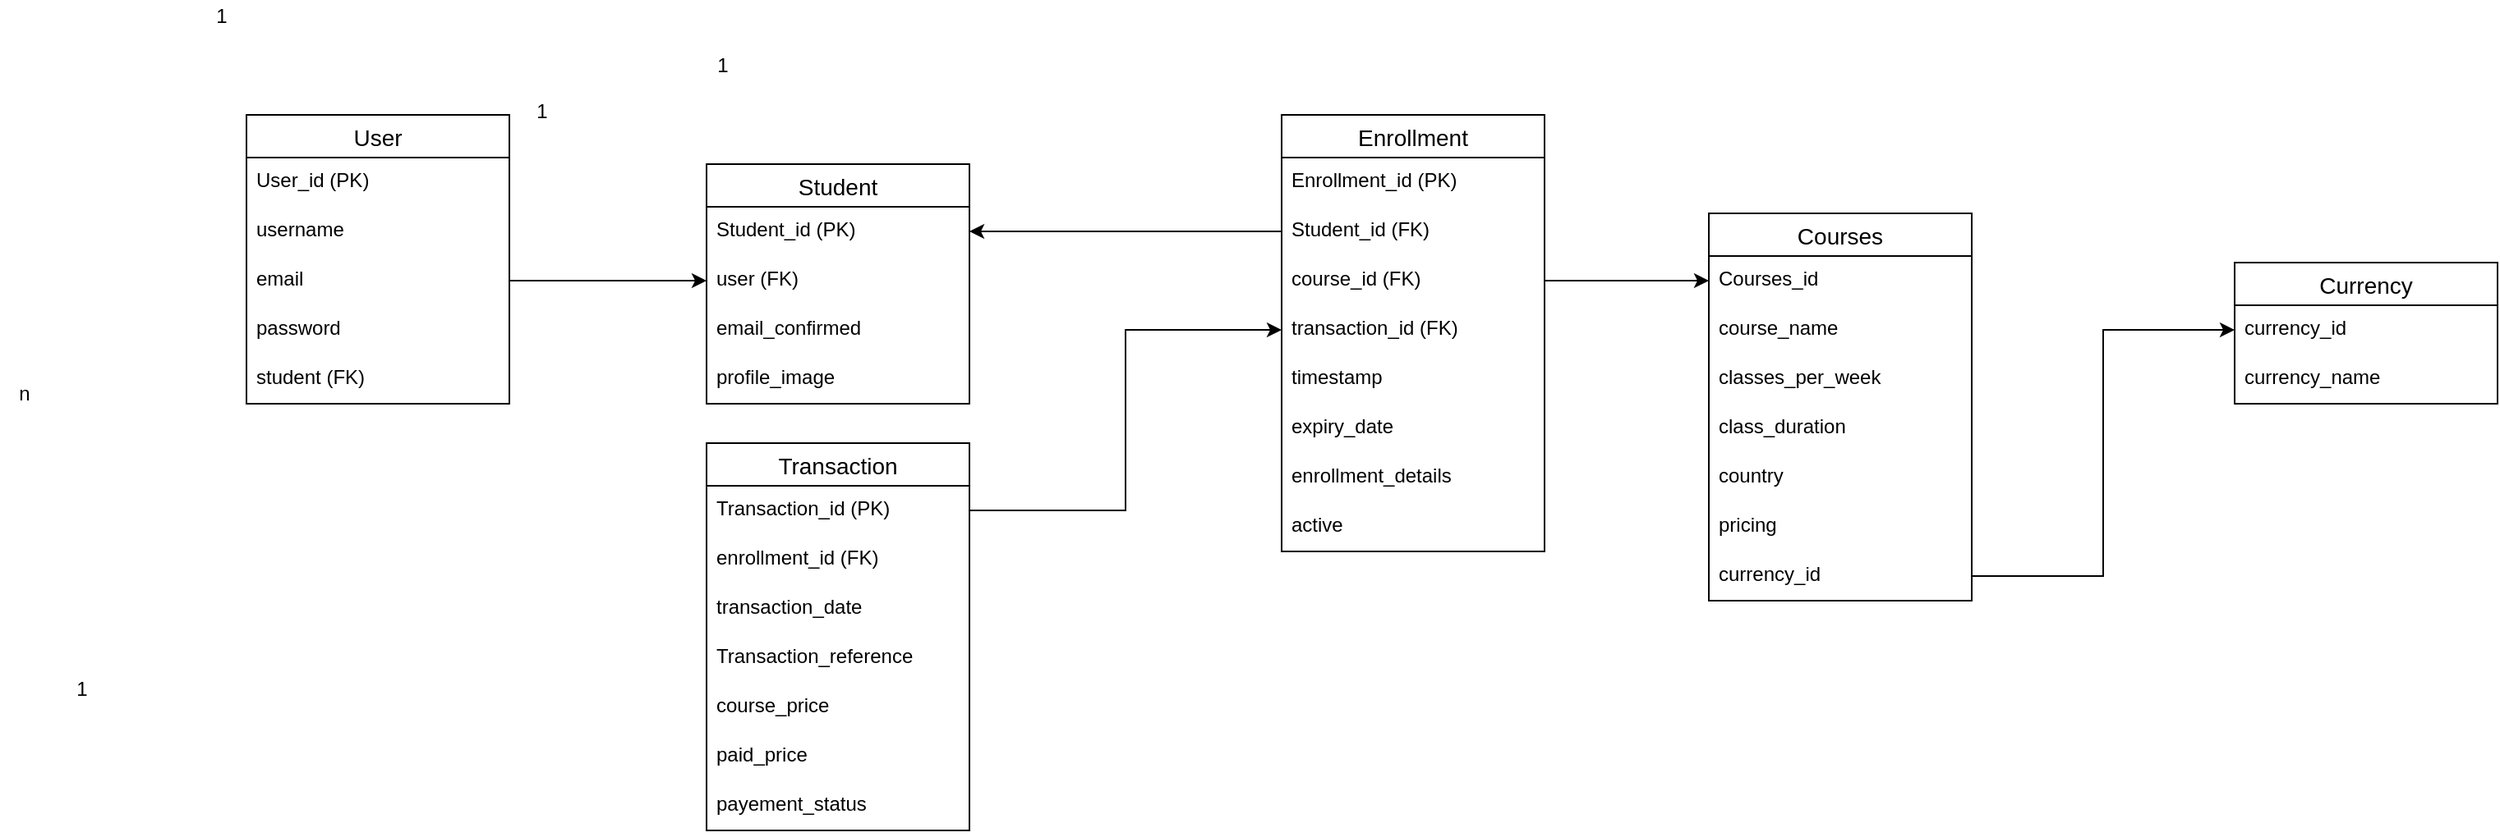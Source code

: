 <mxfile version="13.4.5" type="device"><diagram id="enEqMiAOqY3vpAoNfRH_" name="Page-1"><mxGraphModel dx="1952" dy="636" grid="1" gridSize="10" guides="1" tooltips="1" connect="1" arrows="1" fold="1" page="1" pageScale="1" pageWidth="850" pageHeight="1100" math="0" shadow="0"><root><mxCell id="0"/><mxCell id="1" parent="0"/><mxCell id="InyBhB9F7U_L_cx8zEb9-27" value="1" style="text;html=1;strokeColor=none;fillColor=none;align=center;verticalAlign=middle;whiteSpace=wrap;rounded=0;" parent="1" vertex="1"><mxGeometry x="350" y="580" width="40" height="20" as="geometry"/></mxCell><mxCell id="InyBhB9F7U_L_cx8zEb9-28" value="1" style="text;html=1;strokeColor=none;fillColor=none;align=center;verticalAlign=middle;whiteSpace=wrap;rounded=0;" parent="1" vertex="1"><mxGeometry x="240" y="608" width="40" height="20" as="geometry"/></mxCell><mxCell id="InyBhB9F7U_L_cx8zEb9-44" value="1" style="text;html=1;strokeColor=none;fillColor=none;align=center;verticalAlign=middle;whiteSpace=wrap;rounded=0;" parent="1" vertex="1"><mxGeometry x="50" y="550" width="30" height="20" as="geometry"/></mxCell><mxCell id="InyBhB9F7U_L_cx8zEb9-45" value="n" style="text;html=1;strokeColor=none;fillColor=none;align=center;verticalAlign=middle;whiteSpace=wrap;rounded=0;" parent="1" vertex="1"><mxGeometry x="-70" y="780" width="30" height="20" as="geometry"/></mxCell><mxCell id="InyBhB9F7U_L_cx8zEb9-54" style="edgeStyle=orthogonalEdgeStyle;rounded=0;orthogonalLoop=1;jettySize=auto;html=1;entryX=0;entryY=0.5;entryDx=0;entryDy=0;" parent="1" source="InyBhB9F7U_L_cx8zEb9-18" target="InyBhB9F7U_L_cx8zEb9-22" edge="1"><mxGeometry relative="1" as="geometry"/></mxCell><mxCell id="InyBhB9F7U_L_cx8zEb9-63" value="1" style="text;html=1;strokeColor=none;fillColor=none;align=center;verticalAlign=middle;whiteSpace=wrap;rounded=0;" parent="1" vertex="1"><mxGeometry x="-40" y="960" width="40" height="20" as="geometry"/></mxCell><mxCell id="9wCl56OWsUf_U9cFWsJ--3" style="edgeStyle=orthogonalEdgeStyle;rounded=0;orthogonalLoop=1;jettySize=auto;html=1;entryX=0;entryY=0.5;entryDx=0;entryDy=0;" parent="1" source="InyBhB9F7U_L_cx8zEb9-67" target="InyBhB9F7U_L_cx8zEb9-65" edge="1"><mxGeometry relative="1" as="geometry"/></mxCell><mxCell id="9wCl56OWsUf_U9cFWsJ--4" style="rounded=0;orthogonalLoop=1;jettySize=auto;html=1;entryX=1;entryY=0.5;entryDx=0;entryDy=0;exitX=0;exitY=0.5;exitDx=0;exitDy=0;" parent="1" source="InyBhB9F7U_L_cx8zEb9-38" target="_q_6WasiDKg_UYSXSDuG-4" edge="1"><mxGeometry relative="1" as="geometry"/></mxCell><mxCell id="9wCl56OWsUf_U9cFWsJ--5" style="rounded=0;orthogonalLoop=1;jettySize=auto;html=1;entryX=0;entryY=0.5;entryDx=0;entryDy=0;exitX=1;exitY=0.5;exitDx=0;exitDy=0;" parent="1" source="_q_6WasiDKg_UYSXSDuG-1" target="_q_6WasiDKg_UYSXSDuG-3" edge="1"><mxGeometry relative="1" as="geometry"/></mxCell><mxCell id="InyBhB9F7U_L_cx8zEb9-37" value="Enrollment" style="swimlane;fontStyle=0;childLayout=stackLayout;horizontal=1;startSize=26;horizontalStack=0;resizeParent=1;resizeParentMax=0;resizeLast=0;collapsible=1;marginBottom=0;align=center;fontSize=14;" parent="1" vertex="1"><mxGeometry x="710" y="620" width="160" height="266" as="geometry"/></mxCell><mxCell id="InyBhB9F7U_L_cx8zEb9-57" value="Enrollment_id (PK)" style="text;strokeColor=none;fillColor=none;spacingLeft=4;spacingRight=4;overflow=hidden;rotatable=0;points=[[0,0.5],[1,0.5]];portConstraint=eastwest;fontSize=12;" parent="InyBhB9F7U_L_cx8zEb9-37" vertex="1"><mxGeometry y="26" width="160" height="30" as="geometry"/></mxCell><mxCell id="InyBhB9F7U_L_cx8zEb9-38" value="Student_id (FK)" style="text;strokeColor=none;fillColor=none;spacingLeft=4;spacingRight=4;overflow=hidden;rotatable=0;points=[[0,0.5],[1,0.5]];portConstraint=eastwest;fontSize=12;" parent="InyBhB9F7U_L_cx8zEb9-37" vertex="1"><mxGeometry y="56" width="160" height="30" as="geometry"/></mxCell><mxCell id="_q_6WasiDKg_UYSXSDuG-1" value="course_id (FK)" style="text;strokeColor=none;fillColor=none;spacingLeft=4;spacingRight=4;overflow=hidden;rotatable=0;points=[[0,0.5],[1,0.5]];portConstraint=eastwest;fontSize=12;" parent="InyBhB9F7U_L_cx8zEb9-37" vertex="1"><mxGeometry y="86" width="160" height="30" as="geometry"/></mxCell><mxCell id="InyBhB9F7U_L_cx8zEb9-65" value="transaction_id (FK)" style="text;strokeColor=none;fillColor=none;spacingLeft=4;spacingRight=4;overflow=hidden;rotatable=0;points=[[0,0.5],[1,0.5]];portConstraint=eastwest;fontSize=12;" parent="InyBhB9F7U_L_cx8zEb9-37" vertex="1"><mxGeometry y="116" width="160" height="30" as="geometry"/></mxCell><mxCell id="InyBhB9F7U_L_cx8zEb9-39" value="timestamp" style="text;strokeColor=none;fillColor=none;spacingLeft=4;spacingRight=4;overflow=hidden;rotatable=0;points=[[0,0.5],[1,0.5]];portConstraint=eastwest;fontSize=12;" parent="InyBhB9F7U_L_cx8zEb9-37" vertex="1"><mxGeometry y="146" width="160" height="30" as="geometry"/></mxCell><mxCell id="InyBhB9F7U_L_cx8zEb9-40" value="expiry_date" style="text;strokeColor=none;fillColor=none;spacingLeft=4;spacingRight=4;overflow=hidden;rotatable=0;points=[[0,0.5],[1,0.5]];portConstraint=eastwest;fontSize=12;" parent="InyBhB9F7U_L_cx8zEb9-37" vertex="1"><mxGeometry y="176" width="160" height="30" as="geometry"/></mxCell><mxCell id="InyBhB9F7U_L_cx8zEb9-41" value="enrollment_details" style="text;strokeColor=none;fillColor=none;spacingLeft=4;spacingRight=4;overflow=hidden;rotatable=0;points=[[0,0.5],[1,0.5]];portConstraint=eastwest;fontSize=12;" parent="InyBhB9F7U_L_cx8zEb9-37" vertex="1"><mxGeometry y="206" width="160" height="30" as="geometry"/></mxCell><mxCell id="InyBhB9F7U_L_cx8zEb9-42" value="active" style="text;strokeColor=none;fillColor=none;spacingLeft=4;spacingRight=4;overflow=hidden;rotatable=0;points=[[0,0.5],[1,0.5]];portConstraint=eastwest;fontSize=12;" parent="InyBhB9F7U_L_cx8zEb9-37" vertex="1"><mxGeometry y="236" width="160" height="30" as="geometry"/></mxCell><mxCell id="InyBhB9F7U_L_cx8zEb9-21" value="Student" style="swimlane;fontStyle=0;childLayout=stackLayout;horizontal=1;startSize=26;horizontalStack=0;resizeParent=1;resizeParentMax=0;resizeLast=0;collapsible=1;marginBottom=0;align=center;fontSize=14;" parent="1" vertex="1"><mxGeometry x="360" y="650" width="160" height="146" as="geometry"/></mxCell><mxCell id="_q_6WasiDKg_UYSXSDuG-4" value="Student_id (PK)" style="text;strokeColor=none;fillColor=none;spacingLeft=4;spacingRight=4;overflow=hidden;rotatable=0;points=[[0,0.5],[1,0.5]];portConstraint=eastwest;fontSize=12;" parent="InyBhB9F7U_L_cx8zEb9-21" vertex="1"><mxGeometry y="26" width="160" height="30" as="geometry"/></mxCell><mxCell id="InyBhB9F7U_L_cx8zEb9-22" value="user (FK)" style="text;strokeColor=none;fillColor=none;spacingLeft=4;spacingRight=4;overflow=hidden;rotatable=0;points=[[0,0.5],[1,0.5]];portConstraint=eastwest;fontSize=12;" parent="InyBhB9F7U_L_cx8zEb9-21" vertex="1"><mxGeometry y="56" width="160" height="30" as="geometry"/></mxCell><mxCell id="InyBhB9F7U_L_cx8zEb9-23" value="email_confirmed" style="text;strokeColor=none;fillColor=none;spacingLeft=4;spacingRight=4;overflow=hidden;rotatable=0;points=[[0,0.5],[1,0.5]];portConstraint=eastwest;fontSize=12;" parent="InyBhB9F7U_L_cx8zEb9-21" vertex="1"><mxGeometry y="86" width="160" height="30" as="geometry"/></mxCell><mxCell id="InyBhB9F7U_L_cx8zEb9-24" value="profile_image" style="text;strokeColor=none;fillColor=none;spacingLeft=4;spacingRight=4;overflow=hidden;rotatable=0;points=[[0,0.5],[1,0.5]];portConstraint=eastwest;fontSize=12;" parent="InyBhB9F7U_L_cx8zEb9-21" vertex="1"><mxGeometry y="116" width="160" height="30" as="geometry"/></mxCell><mxCell id="InyBhB9F7U_L_cx8zEb9-16" value="User" style="swimlane;fontStyle=0;childLayout=stackLayout;horizontal=1;startSize=26;horizontalStack=0;resizeParent=1;resizeParentMax=0;resizeLast=0;collapsible=1;marginBottom=0;align=center;fontSize=14;" parent="1" vertex="1"><mxGeometry x="80" y="620" width="160" height="176" as="geometry"/></mxCell><mxCell id="InyBhB9F7U_L_cx8zEb9-55" value="User_id (PK)" style="text;strokeColor=none;fillColor=none;spacingLeft=4;spacingRight=4;overflow=hidden;rotatable=0;points=[[0,0.5],[1,0.5]];portConstraint=eastwest;fontSize=12;" parent="InyBhB9F7U_L_cx8zEb9-16" vertex="1"><mxGeometry y="26" width="160" height="30" as="geometry"/></mxCell><mxCell id="InyBhB9F7U_L_cx8zEb9-17" value="username" style="text;strokeColor=none;fillColor=none;spacingLeft=4;spacingRight=4;overflow=hidden;rotatable=0;points=[[0,0.5],[1,0.5]];portConstraint=eastwest;fontSize=12;" parent="InyBhB9F7U_L_cx8zEb9-16" vertex="1"><mxGeometry y="56" width="160" height="30" as="geometry"/></mxCell><mxCell id="InyBhB9F7U_L_cx8zEb9-18" value="email" style="text;strokeColor=none;fillColor=none;spacingLeft=4;spacingRight=4;overflow=hidden;rotatable=0;points=[[0,0.5],[1,0.5]];portConstraint=eastwest;fontSize=12;" parent="InyBhB9F7U_L_cx8zEb9-16" vertex="1"><mxGeometry y="86" width="160" height="30" as="geometry"/></mxCell><mxCell id="InyBhB9F7U_L_cx8zEb9-19" value="password" style="text;strokeColor=none;fillColor=none;spacingLeft=4;spacingRight=4;overflow=hidden;rotatable=0;points=[[0,0.5],[1,0.5]];portConstraint=eastwest;fontSize=12;" parent="InyBhB9F7U_L_cx8zEb9-16" vertex="1"><mxGeometry y="116" width="160" height="30" as="geometry"/></mxCell><mxCell id="InyBhB9F7U_L_cx8zEb9-20" value="student (FK)" style="text;strokeColor=none;fillColor=none;spacingLeft=4;spacingRight=4;overflow=hidden;rotatable=0;points=[[0,0.5],[1,0.5]];portConstraint=eastwest;fontSize=12;" parent="InyBhB9F7U_L_cx8zEb9-16" vertex="1"><mxGeometry y="146" width="160" height="30" as="geometry"/></mxCell><mxCell id="InyBhB9F7U_L_cx8zEb9-66" value="Transaction" style="swimlane;fontStyle=0;childLayout=stackLayout;horizontal=1;startSize=26;horizontalStack=0;resizeParent=1;resizeParentMax=0;resizeLast=0;collapsible=1;marginBottom=0;align=center;fontSize=14;" parent="1" vertex="1"><mxGeometry x="360" y="820" width="160" height="236" as="geometry"/></mxCell><mxCell id="InyBhB9F7U_L_cx8zEb9-67" value="Transaction_id (PK)" style="text;strokeColor=none;fillColor=none;spacingLeft=4;spacingRight=4;overflow=hidden;rotatable=0;points=[[0,0.5],[1,0.5]];portConstraint=eastwest;fontSize=12;" parent="InyBhB9F7U_L_cx8zEb9-66" vertex="1"><mxGeometry y="26" width="160" height="30" as="geometry"/></mxCell><mxCell id="InyBhB9F7U_L_cx8zEb9-68" value="enrollment_id (FK)" style="text;strokeColor=none;fillColor=none;spacingLeft=4;spacingRight=4;overflow=hidden;rotatable=0;points=[[0,0.5],[1,0.5]];portConstraint=eastwest;fontSize=12;" parent="InyBhB9F7U_L_cx8zEb9-66" vertex="1"><mxGeometry y="56" width="160" height="30" as="geometry"/></mxCell><mxCell id="InyBhB9F7U_L_cx8zEb9-69" value="transaction_date" style="text;strokeColor=none;fillColor=none;spacingLeft=4;spacingRight=4;overflow=hidden;rotatable=0;points=[[0,0.5],[1,0.5]];portConstraint=eastwest;fontSize=12;" parent="InyBhB9F7U_L_cx8zEb9-66" vertex="1"><mxGeometry y="86" width="160" height="30" as="geometry"/></mxCell><mxCell id="InyBhB9F7U_L_cx8zEb9-70" value="Transaction_reference" style="text;strokeColor=none;fillColor=none;spacingLeft=4;spacingRight=4;overflow=hidden;rotatable=0;points=[[0,0.5],[1,0.5]];portConstraint=eastwest;fontSize=12;" parent="InyBhB9F7U_L_cx8zEb9-66" vertex="1"><mxGeometry y="116" width="160" height="30" as="geometry"/></mxCell><mxCell id="InyBhB9F7U_L_cx8zEb9-71" value="course_price" style="text;strokeColor=none;fillColor=none;spacingLeft=4;spacingRight=4;overflow=hidden;rotatable=0;points=[[0,0.5],[1,0.5]];portConstraint=eastwest;fontSize=12;" parent="InyBhB9F7U_L_cx8zEb9-66" vertex="1"><mxGeometry y="146" width="160" height="30" as="geometry"/></mxCell><mxCell id="InyBhB9F7U_L_cx8zEb9-72" value="paid_price" style="text;strokeColor=none;fillColor=none;spacingLeft=4;spacingRight=4;overflow=hidden;rotatable=0;points=[[0,0.5],[1,0.5]];portConstraint=eastwest;fontSize=12;" parent="InyBhB9F7U_L_cx8zEb9-66" vertex="1"><mxGeometry y="176" width="160" height="30" as="geometry"/></mxCell><mxCell id="InyBhB9F7U_L_cx8zEb9-73" value="payement_status" style="text;strokeColor=none;fillColor=none;spacingLeft=4;spacingRight=4;overflow=hidden;rotatable=0;points=[[0,0.5],[1,0.5]];portConstraint=eastwest;fontSize=12;" parent="InyBhB9F7U_L_cx8zEb9-66" vertex="1"><mxGeometry y="206" width="160" height="30" as="geometry"/></mxCell><mxCell id="InyBhB9F7U_L_cx8zEb9-29" value="Courses" style="swimlane;fontStyle=0;childLayout=stackLayout;horizontal=1;startSize=26;horizontalStack=0;resizeParent=1;resizeParentMax=0;resizeLast=0;collapsible=1;marginBottom=0;align=center;fontSize=14;" parent="1" vertex="1"><mxGeometry x="970" y="680" width="160" height="236" as="geometry"/></mxCell><mxCell id="_q_6WasiDKg_UYSXSDuG-3" value="Courses_id" style="text;strokeColor=none;fillColor=none;spacingLeft=4;spacingRight=4;overflow=hidden;rotatable=0;points=[[0,0.5],[1,0.5]];portConstraint=eastwest;fontSize=12;" parent="InyBhB9F7U_L_cx8zEb9-29" vertex="1"><mxGeometry y="26" width="160" height="30" as="geometry"/></mxCell><mxCell id="InyBhB9F7U_L_cx8zEb9-31" value="course_name" style="text;strokeColor=none;fillColor=none;spacingLeft=4;spacingRight=4;overflow=hidden;rotatable=0;points=[[0,0.5],[1,0.5]];portConstraint=eastwest;fontSize=12;" parent="InyBhB9F7U_L_cx8zEb9-29" vertex="1"><mxGeometry y="56" width="160" height="30" as="geometry"/></mxCell><mxCell id="InyBhB9F7U_L_cx8zEb9-32" value="classes_per_week" style="text;strokeColor=none;fillColor=none;spacingLeft=4;spacingRight=4;overflow=hidden;rotatable=0;points=[[0,0.5],[1,0.5]];portConstraint=eastwest;fontSize=12;" parent="InyBhB9F7U_L_cx8zEb9-29" vertex="1"><mxGeometry y="86" width="160" height="30" as="geometry"/></mxCell><mxCell id="InyBhB9F7U_L_cx8zEb9-33" value="class_duration" style="text;strokeColor=none;fillColor=none;spacingLeft=4;spacingRight=4;overflow=hidden;rotatable=0;points=[[0,0.5],[1,0.5]];portConstraint=eastwest;fontSize=12;" parent="InyBhB9F7U_L_cx8zEb9-29" vertex="1"><mxGeometry y="116" width="160" height="30" as="geometry"/></mxCell><mxCell id="InyBhB9F7U_L_cx8zEb9-34" value="country" style="text;strokeColor=none;fillColor=none;spacingLeft=4;spacingRight=4;overflow=hidden;rotatable=0;points=[[0,0.5],[1,0.5]];portConstraint=eastwest;fontSize=12;" parent="InyBhB9F7U_L_cx8zEb9-29" vertex="1"><mxGeometry y="146" width="160" height="30" as="geometry"/></mxCell><mxCell id="InyBhB9F7U_L_cx8zEb9-35" value="pricing" style="text;strokeColor=none;fillColor=none;spacingLeft=4;spacingRight=4;overflow=hidden;rotatable=0;points=[[0,0.5],[1,0.5]];portConstraint=eastwest;fontSize=12;" parent="InyBhB9F7U_L_cx8zEb9-29" vertex="1"><mxGeometry y="176" width="160" height="30" as="geometry"/></mxCell><mxCell id="NPKQTcDMEfB9DUM1swut-9" value="currency_id" style="text;strokeColor=none;fillColor=none;spacingLeft=4;spacingRight=4;overflow=hidden;rotatable=0;points=[[0,0.5],[1,0.5]];portConstraint=eastwest;fontSize=12;" vertex="1" parent="InyBhB9F7U_L_cx8zEb9-29"><mxGeometry y="206" width="160" height="30" as="geometry"/></mxCell><mxCell id="NPKQTcDMEfB9DUM1swut-10" style="edgeStyle=orthogonalEdgeStyle;rounded=0;orthogonalLoop=1;jettySize=auto;html=1;entryX=0;entryY=0.5;entryDx=0;entryDy=0;" edge="1" parent="1" source="NPKQTcDMEfB9DUM1swut-9" target="NPKQTcDMEfB9DUM1swut-3"><mxGeometry relative="1" as="geometry"/></mxCell><mxCell id="NPKQTcDMEfB9DUM1swut-2" value="Currency" style="swimlane;fontStyle=0;childLayout=stackLayout;horizontal=1;startSize=26;horizontalStack=0;resizeParent=1;resizeParentMax=0;resizeLast=0;collapsible=1;marginBottom=0;align=center;fontSize=14;" vertex="1" parent="1"><mxGeometry x="1290" y="710" width="160" height="86" as="geometry"/></mxCell><mxCell id="NPKQTcDMEfB9DUM1swut-3" value="currency_id" style="text;strokeColor=none;fillColor=none;spacingLeft=4;spacingRight=4;overflow=hidden;rotatable=0;points=[[0,0.5],[1,0.5]];portConstraint=eastwest;fontSize=12;" vertex="1" parent="NPKQTcDMEfB9DUM1swut-2"><mxGeometry y="26" width="160" height="30" as="geometry"/></mxCell><mxCell id="NPKQTcDMEfB9DUM1swut-4" value="currency_name" style="text;strokeColor=none;fillColor=none;spacingLeft=4;spacingRight=4;overflow=hidden;rotatable=0;points=[[0,0.5],[1,0.5]];portConstraint=eastwest;fontSize=12;" vertex="1" parent="NPKQTcDMEfB9DUM1swut-2"><mxGeometry y="56" width="160" height="30" as="geometry"/></mxCell></root></mxGraphModel></diagram></mxfile>
